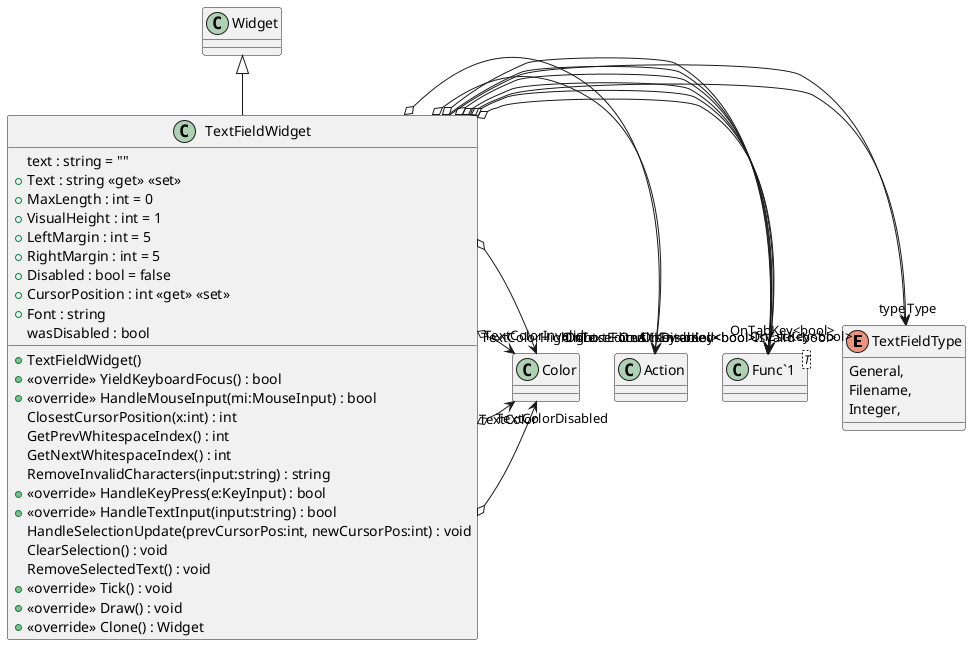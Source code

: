 @startuml
enum TextFieldType {
    General,
    Filename,
    Integer,
}
class TextFieldWidget {
    text : string = ""
    + Text : string <<get>> <<set>>
    + MaxLength : int = 0
    + VisualHeight : int = 1
    + LeftMargin : int = 5
    + RightMargin : int = 5
    + Disabled : bool = false
    + CursorPosition : int <<get>> <<set>>
    + Font : string
    + TextFieldWidget()
    + <<override>> YieldKeyboardFocus() : bool
    + <<override>> HandleMouseInput(mi:MouseInput) : bool
    ClosestCursorPosition(x:int) : int
    GetPrevWhitespaceIndex() : int
    GetNextWhitespaceIndex() : int
    RemoveInvalidCharacters(input:string) : string
    + <<override>> HandleKeyPress(e:KeyInput) : bool
    + <<override>> HandleTextInput(input:string) : bool
    HandleSelectionUpdate(prevCursorPos:int, newCursorPos:int) : void
    ClearSelection() : void
    RemoveSelectedText() : void
    wasDisabled : bool
    + <<override>> Tick() : void
    + <<override>> Draw() : void
    + <<override>> Clone() : Widget
}
class "Func`1"<T> {
}
Widget <|-- TextFieldWidget
TextFieldWidget o-> "type" TextFieldType
TextFieldWidget --> "Type" TextFieldType
TextFieldWidget o-> "OnEnterKey<bool>" "Func`1"
TextFieldWidget o-> "OnTabKey<bool>" "Func`1"
TextFieldWidget o-> "OnEscKey<bool>" "Func`1"
TextFieldWidget o-> "OnAltKey<bool>" "Func`1"
TextFieldWidget o-> "OnLoseFocus" Action
TextFieldWidget o-> "OnTextEdited" Action
TextFieldWidget --> "IsDisabled<bool>" "Func`1"
TextFieldWidget o-> "IsValid<bool>" "Func`1"
TextFieldWidget o-> "TextColor" Color
TextFieldWidget o-> "TextColorDisabled" Color
TextFieldWidget o-> "TextColorInvalid" Color
TextFieldWidget o-> "TextColorHighlight" Color
@enduml
